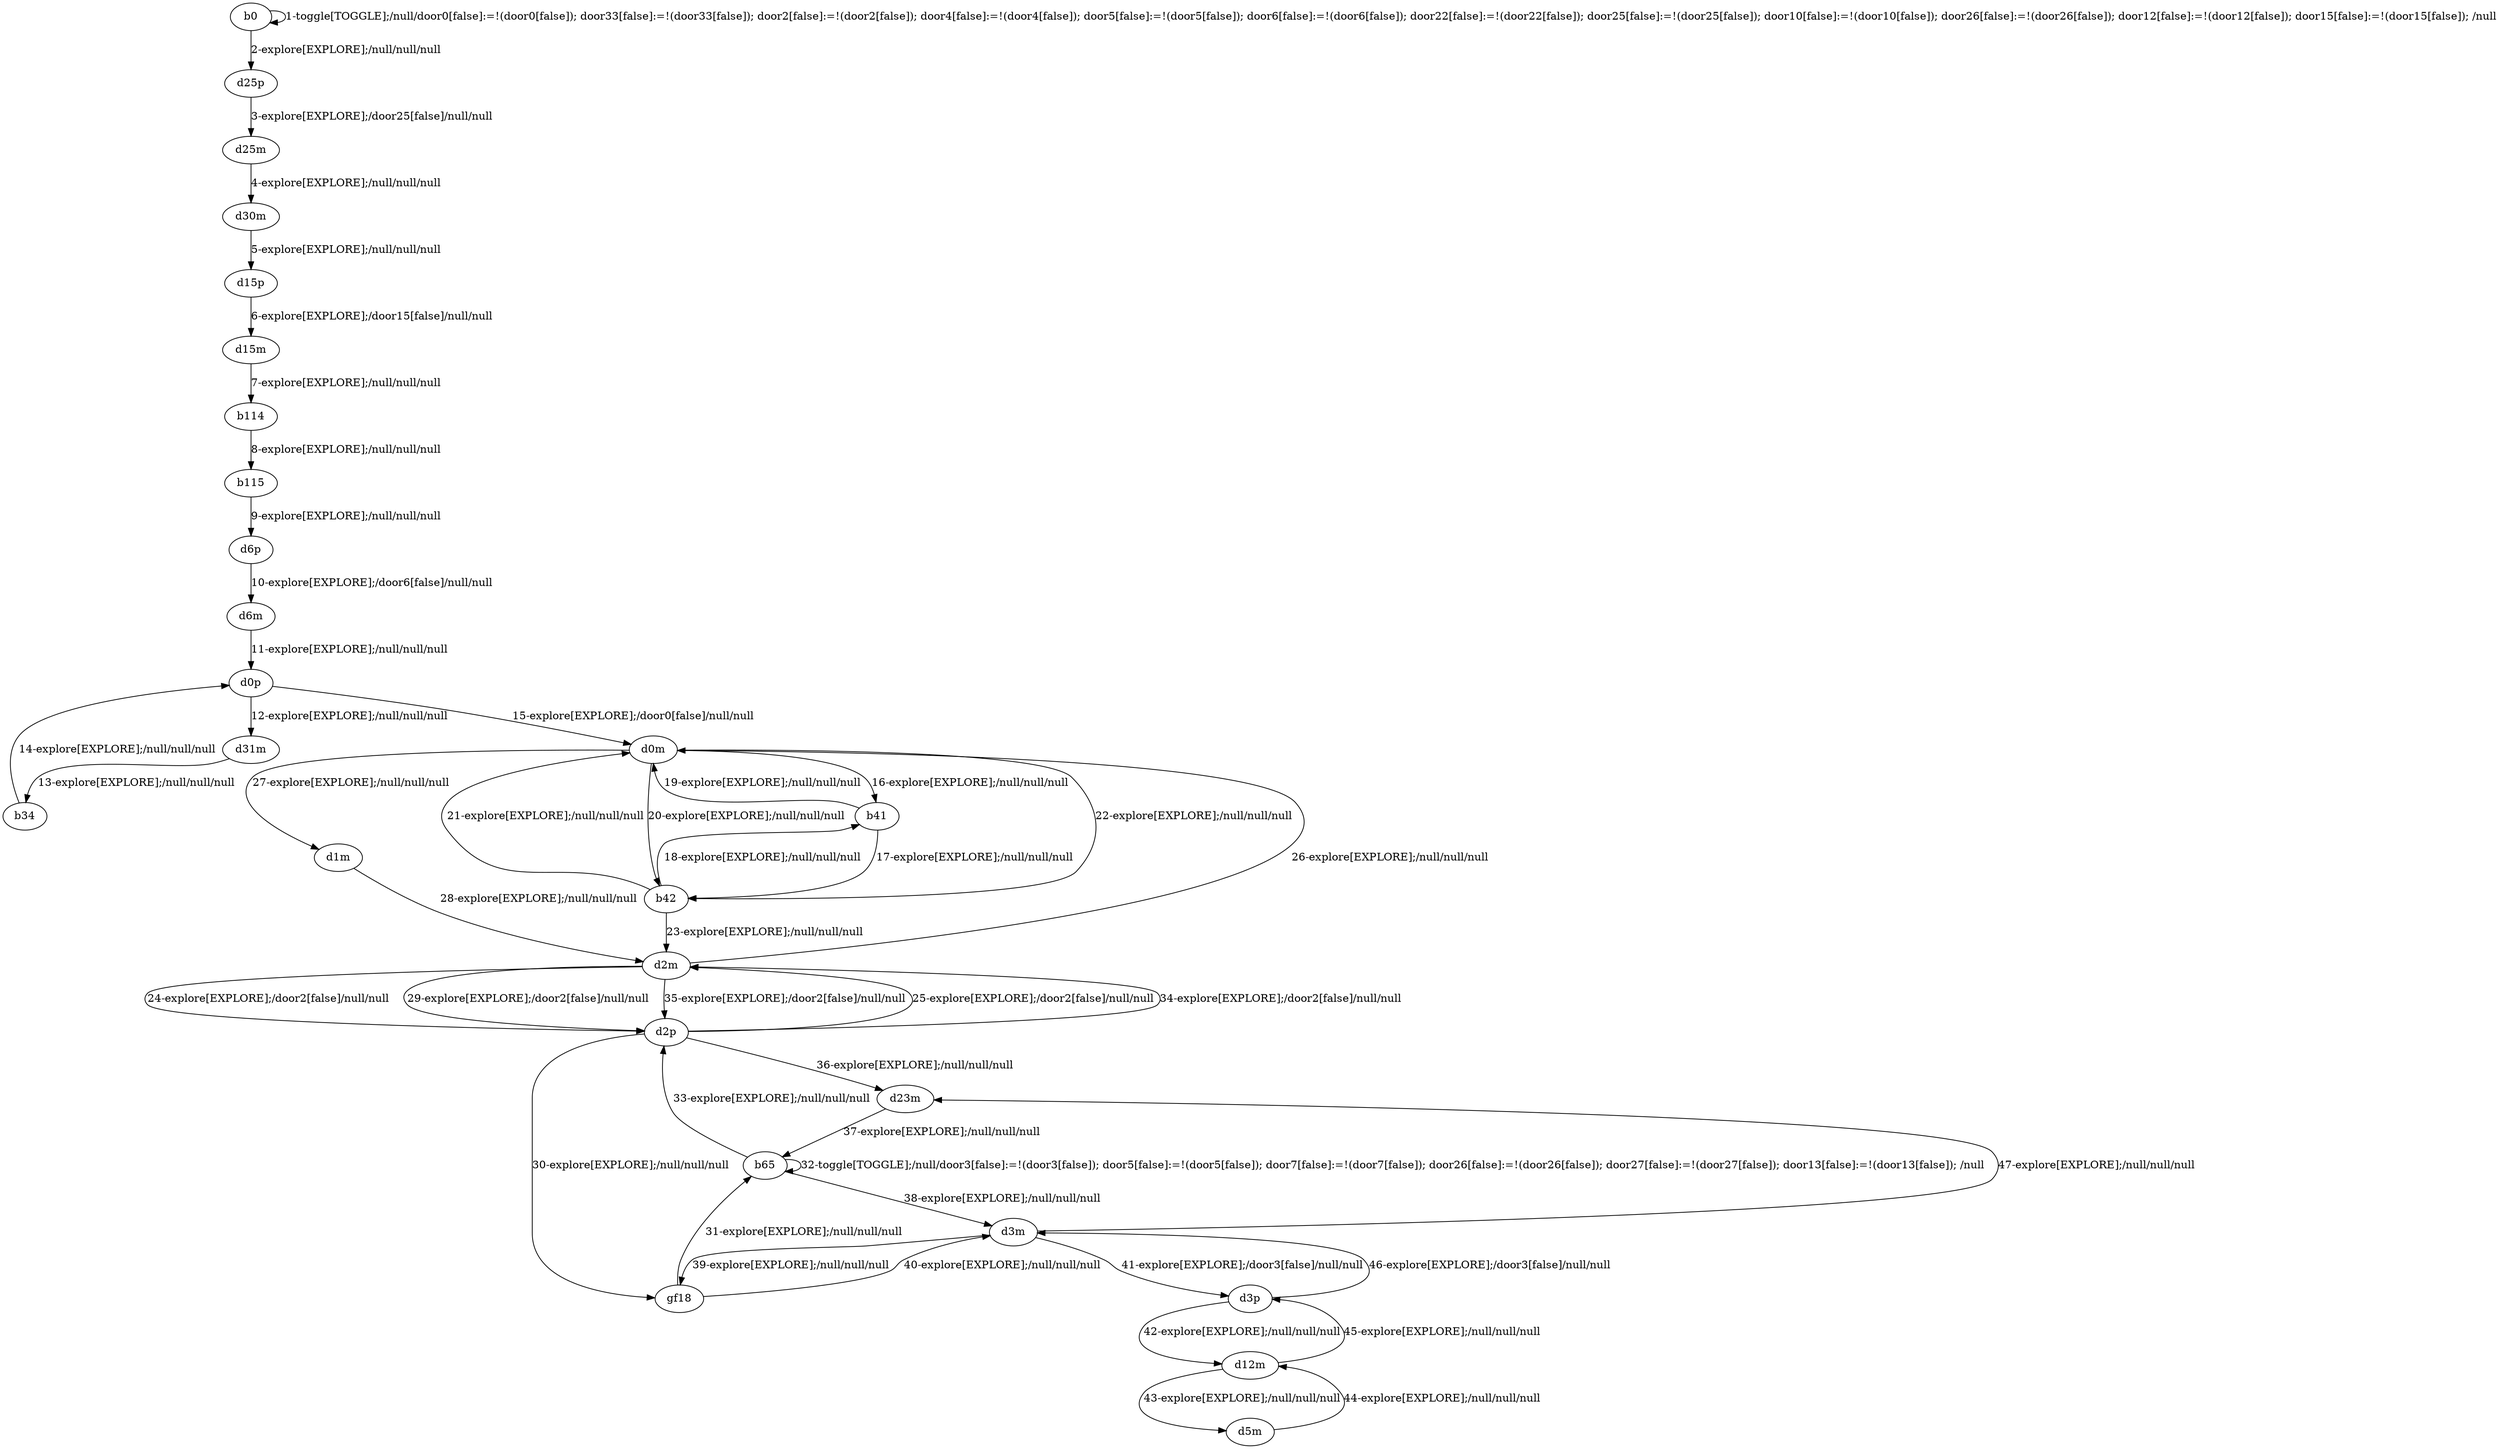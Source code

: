 # Total number of goals covered by this test: 1
# d3p --> d3m

digraph g {
"b0" -> "b0" [label = "1-toggle[TOGGLE];/null/door0[false]:=!(door0[false]); door33[false]:=!(door33[false]); door2[false]:=!(door2[false]); door4[false]:=!(door4[false]); door5[false]:=!(door5[false]); door6[false]:=!(door6[false]); door22[false]:=!(door22[false]); door25[false]:=!(door25[false]); door10[false]:=!(door10[false]); door26[false]:=!(door26[false]); door12[false]:=!(door12[false]); door15[false]:=!(door15[false]); /null"];
"b0" -> "d25p" [label = "2-explore[EXPLORE];/null/null/null"];
"d25p" -> "d25m" [label = "3-explore[EXPLORE];/door25[false]/null/null"];
"d25m" -> "d30m" [label = "4-explore[EXPLORE];/null/null/null"];
"d30m" -> "d15p" [label = "5-explore[EXPLORE];/null/null/null"];
"d15p" -> "d15m" [label = "6-explore[EXPLORE];/door15[false]/null/null"];
"d15m" -> "b114" [label = "7-explore[EXPLORE];/null/null/null"];
"b114" -> "b115" [label = "8-explore[EXPLORE];/null/null/null"];
"b115" -> "d6p" [label = "9-explore[EXPLORE];/null/null/null"];
"d6p" -> "d6m" [label = "10-explore[EXPLORE];/door6[false]/null/null"];
"d6m" -> "d0p" [label = "11-explore[EXPLORE];/null/null/null"];
"d0p" -> "d31m" [label = "12-explore[EXPLORE];/null/null/null"];
"d31m" -> "b34" [label = "13-explore[EXPLORE];/null/null/null"];
"b34" -> "d0p" [label = "14-explore[EXPLORE];/null/null/null"];
"d0p" -> "d0m" [label = "15-explore[EXPLORE];/door0[false]/null/null"];
"d0m" -> "b41" [label = "16-explore[EXPLORE];/null/null/null"];
"b41" -> "b42" [label = "17-explore[EXPLORE];/null/null/null"];
"b42" -> "b41" [label = "18-explore[EXPLORE];/null/null/null"];
"b41" -> "d0m" [label = "19-explore[EXPLORE];/null/null/null"];
"d0m" -> "b42" [label = "20-explore[EXPLORE];/null/null/null"];
"b42" -> "d0m" [label = "21-explore[EXPLORE];/null/null/null"];
"d0m" -> "b42" [label = "22-explore[EXPLORE];/null/null/null"];
"b42" -> "d2m" [label = "23-explore[EXPLORE];/null/null/null"];
"d2m" -> "d2p" [label = "24-explore[EXPLORE];/door2[false]/null/null"];
"d2p" -> "d2m" [label = "25-explore[EXPLORE];/door2[false]/null/null"];
"d2m" -> "d0m" [label = "26-explore[EXPLORE];/null/null/null"];
"d0m" -> "d1m" [label = "27-explore[EXPLORE];/null/null/null"];
"d1m" -> "d2m" [label = "28-explore[EXPLORE];/null/null/null"];
"d2m" -> "d2p" [label = "29-explore[EXPLORE];/door2[false]/null/null"];
"d2p" -> "gf18" [label = "30-explore[EXPLORE];/null/null/null"];
"gf18" -> "b65" [label = "31-explore[EXPLORE];/null/null/null"];
"b65" -> "b65" [label = "32-toggle[TOGGLE];/null/door3[false]:=!(door3[false]); door5[false]:=!(door5[false]); door7[false]:=!(door7[false]); door26[false]:=!(door26[false]); door27[false]:=!(door27[false]); door13[false]:=!(door13[false]); /null"];
"b65" -> "d2p" [label = "33-explore[EXPLORE];/null/null/null"];
"d2p" -> "d2m" [label = "34-explore[EXPLORE];/door2[false]/null/null"];
"d2m" -> "d2p" [label = "35-explore[EXPLORE];/door2[false]/null/null"];
"d2p" -> "d23m" [label = "36-explore[EXPLORE];/null/null/null"];
"d23m" -> "b65" [label = "37-explore[EXPLORE];/null/null/null"];
"b65" -> "d3m" [label = "38-explore[EXPLORE];/null/null/null"];
"d3m" -> "gf18" [label = "39-explore[EXPLORE];/null/null/null"];
"gf18" -> "d3m" [label = "40-explore[EXPLORE];/null/null/null"];
"d3m" -> "d3p" [label = "41-explore[EXPLORE];/door3[false]/null/null"];
"d3p" -> "d12m" [label = "42-explore[EXPLORE];/null/null/null"];
"d12m" -> "d5m" [label = "43-explore[EXPLORE];/null/null/null"];
"d5m" -> "d12m" [label = "44-explore[EXPLORE];/null/null/null"];
"d12m" -> "d3p" [label = "45-explore[EXPLORE];/null/null/null"];
"d3p" -> "d3m" [label = "46-explore[EXPLORE];/door3[false]/null/null"];
"d3m" -> "d23m" [label = "47-explore[EXPLORE];/null/null/null"];
}